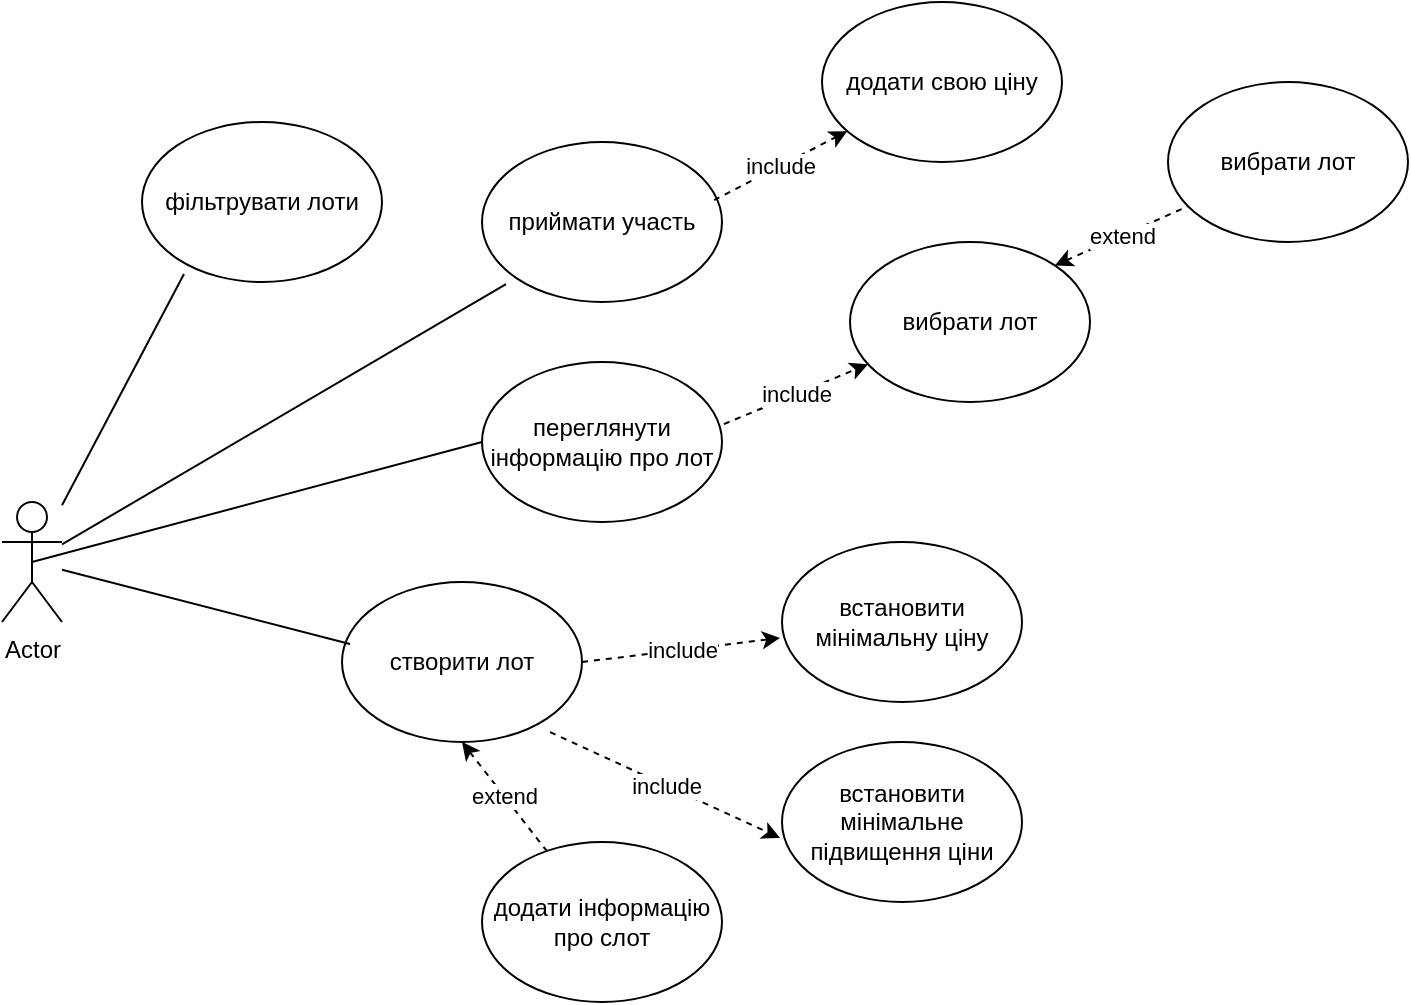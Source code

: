 <mxfile version="23.0.2" type="github">
  <diagram name="Сторінка-1" id="E9zWhSGrvhwnr94Sfmps">
    <mxGraphModel dx="992" dy="747" grid="1" gridSize="10" guides="1" tooltips="1" connect="1" arrows="1" fold="1" page="1" pageScale="1" pageWidth="827" pageHeight="1169" math="0" shadow="0">
      <root>
        <mxCell id="0" />
        <mxCell id="1" parent="0" />
        <mxCell id="yMxyKzQ8elcNPwjbgPWU-1" value="Actor" style="shape=umlActor;verticalLabelPosition=bottom;verticalAlign=top;html=1;outlineConnect=0;" vertex="1" parent="1">
          <mxGeometry x="100" y="320" width="30" height="60" as="geometry" />
        </mxCell>
        <mxCell id="yMxyKzQ8elcNPwjbgPWU-2" value="фільтрувати лоти" style="ellipse;whiteSpace=wrap;html=1;" vertex="1" parent="1">
          <mxGeometry x="170" y="130" width="120" height="80" as="geometry" />
        </mxCell>
        <mxCell id="yMxyKzQ8elcNPwjbgPWU-3" value="переглянути інформацію про лот" style="ellipse;whiteSpace=wrap;html=1;" vertex="1" parent="1">
          <mxGeometry x="340" y="250" width="120" height="80" as="geometry" />
        </mxCell>
        <mxCell id="yMxyKzQ8elcNPwjbgPWU-4" value="додати свою ціну" style="ellipse;whiteSpace=wrap;html=1;" vertex="1" parent="1">
          <mxGeometry x="510" y="70" width="120" height="80" as="geometry" />
        </mxCell>
        <mxCell id="yMxyKzQ8elcNPwjbgPWU-5" value="встановити мінімальну ціну" style="ellipse;whiteSpace=wrap;html=1;" vertex="1" parent="1">
          <mxGeometry x="490" y="340" width="120" height="80" as="geometry" />
        </mxCell>
        <mxCell id="yMxyKzQ8elcNPwjbgPWU-6" value="додати інформацію про слот" style="ellipse;whiteSpace=wrap;html=1;" vertex="1" parent="1">
          <mxGeometry x="340" y="490" width="120" height="80" as="geometry" />
        </mxCell>
        <mxCell id="yMxyKzQ8elcNPwjbgPWU-7" value="створити лот" style="ellipse;whiteSpace=wrap;html=1;" vertex="1" parent="1">
          <mxGeometry x="270" y="360" width="120" height="80" as="geometry" />
        </mxCell>
        <mxCell id="yMxyKzQ8elcNPwjbgPWU-8" value="приймати участь" style="ellipse;whiteSpace=wrap;html=1;" vertex="1" parent="1">
          <mxGeometry x="340" y="140" width="120" height="80" as="geometry" />
        </mxCell>
        <mxCell id="yMxyKzQ8elcNPwjbgPWU-9" value="" style="endArrow=none;html=1;rounded=0;entryX=0.175;entryY=0.95;entryDx=0;entryDy=0;entryPerimeter=0;" edge="1" parent="1" source="yMxyKzQ8elcNPwjbgPWU-1" target="yMxyKzQ8elcNPwjbgPWU-2">
          <mxGeometry width="50" height="50" relative="1" as="geometry">
            <mxPoint x="150" y="310" as="sourcePoint" />
            <mxPoint x="200" y="260" as="targetPoint" />
          </mxGeometry>
        </mxCell>
        <mxCell id="yMxyKzQ8elcNPwjbgPWU-10" value="" style="endArrow=none;html=1;rounded=0;entryX=0.1;entryY=0.888;entryDx=0;entryDy=0;entryPerimeter=0;" edge="1" parent="1" source="yMxyKzQ8elcNPwjbgPWU-1" target="yMxyKzQ8elcNPwjbgPWU-8">
          <mxGeometry width="50" height="50" relative="1" as="geometry">
            <mxPoint x="180" y="360" as="sourcePoint" />
            <mxPoint x="230" y="310" as="targetPoint" />
          </mxGeometry>
        </mxCell>
        <mxCell id="yMxyKzQ8elcNPwjbgPWU-11" value="" style="endArrow=none;html=1;rounded=0;exitX=0.5;exitY=0.5;exitDx=0;exitDy=0;exitPerimeter=0;entryX=0;entryY=0.5;entryDx=0;entryDy=0;" edge="1" parent="1" source="yMxyKzQ8elcNPwjbgPWU-1" target="yMxyKzQ8elcNPwjbgPWU-3">
          <mxGeometry width="50" height="50" relative="1" as="geometry">
            <mxPoint x="280" y="360" as="sourcePoint" />
            <mxPoint x="330" y="310" as="targetPoint" />
          </mxGeometry>
        </mxCell>
        <mxCell id="yMxyKzQ8elcNPwjbgPWU-16" value="include" style="endArrow=classic;dashed=1;html=1;rounded=0;startArrow=none;startFill=0;endFill=1;exitX=0.967;exitY=0.363;exitDx=0;exitDy=0;exitPerimeter=0;" edge="1" parent="1" source="yMxyKzQ8elcNPwjbgPWU-8" target="yMxyKzQ8elcNPwjbgPWU-4">
          <mxGeometry width="50" height="50" relative="1" as="geometry">
            <mxPoint x="670" y="180" as="sourcePoint" />
            <mxPoint x="540" y="160" as="targetPoint" />
          </mxGeometry>
        </mxCell>
        <mxCell id="yMxyKzQ8elcNPwjbgPWU-19" value="вибрати лот" style="ellipse;whiteSpace=wrap;html=1;" vertex="1" parent="1">
          <mxGeometry x="524" y="190" width="120" height="80" as="geometry" />
        </mxCell>
        <mxCell id="yMxyKzQ8elcNPwjbgPWU-20" value="include" style="endArrow=classic;dashed=1;html=1;rounded=0;startArrow=none;startFill=0;endFill=1;exitX=1.008;exitY=0.388;exitDx=0;exitDy=0;exitPerimeter=0;" edge="1" parent="1" target="yMxyKzQ8elcNPwjbgPWU-19" source="yMxyKzQ8elcNPwjbgPWU-3">
          <mxGeometry width="50" height="50" relative="1" as="geometry">
            <mxPoint x="470" y="289" as="sourcePoint" />
            <mxPoint x="554" y="280" as="targetPoint" />
          </mxGeometry>
        </mxCell>
        <mxCell id="yMxyKzQ8elcNPwjbgPWU-21" value="вибрати лот" style="ellipse;whiteSpace=wrap;html=1;" vertex="1" parent="1">
          <mxGeometry x="683" y="110" width="120" height="80" as="geometry" />
        </mxCell>
        <mxCell id="yMxyKzQ8elcNPwjbgPWU-22" value="extend" style="endArrow=none;dashed=1;html=1;rounded=0;startArrow=classic;startFill=1;endFill=0;exitX=1;exitY=0;exitDx=0;exitDy=0;" edge="1" parent="1" target="yMxyKzQ8elcNPwjbgPWU-21" source="yMxyKzQ8elcNPwjbgPWU-19">
          <mxGeometry width="50" height="50" relative="1" as="geometry">
            <mxPoint x="630" y="200" as="sourcePoint" />
            <mxPoint x="713" y="200" as="targetPoint" />
          </mxGeometry>
        </mxCell>
        <mxCell id="yMxyKzQ8elcNPwjbgPWU-23" value="" style="endArrow=none;html=1;rounded=0;entryX=0.033;entryY=0.388;entryDx=0;entryDy=0;entryPerimeter=0;" edge="1" parent="1" source="yMxyKzQ8elcNPwjbgPWU-1" target="yMxyKzQ8elcNPwjbgPWU-7">
          <mxGeometry width="50" height="50" relative="1" as="geometry">
            <mxPoint x="120" y="440" as="sourcePoint" />
            <mxPoint x="170" y="390" as="targetPoint" />
          </mxGeometry>
        </mxCell>
        <mxCell id="yMxyKzQ8elcNPwjbgPWU-24" value="include" style="endArrow=classic;dashed=1;html=1;rounded=0;startArrow=none;startFill=0;endFill=1;exitX=1;exitY=0.5;exitDx=0;exitDy=0;entryX=-0.008;entryY=0.6;entryDx=0;entryDy=0;entryPerimeter=0;" edge="1" parent="1" source="yMxyKzQ8elcNPwjbgPWU-7" target="yMxyKzQ8elcNPwjbgPWU-5">
          <mxGeometry width="50" height="50" relative="1" as="geometry">
            <mxPoint x="404" y="415" as="sourcePoint" />
            <mxPoint x="480" y="390" as="targetPoint" />
          </mxGeometry>
        </mxCell>
        <mxCell id="yMxyKzQ8elcNPwjbgPWU-25" value="встановити мінімальне підвищення ціни&lt;br&gt;" style="ellipse;whiteSpace=wrap;html=1;" vertex="1" parent="1">
          <mxGeometry x="490" y="440" width="120" height="80" as="geometry" />
        </mxCell>
        <mxCell id="yMxyKzQ8elcNPwjbgPWU-26" value="include" style="endArrow=classic;dashed=1;html=1;rounded=0;startArrow=none;startFill=0;endFill=1;exitX=0.867;exitY=0.938;exitDx=0;exitDy=0;entryX=-0.008;entryY=0.6;entryDx=0;entryDy=0;entryPerimeter=0;exitPerimeter=0;" edge="1" parent="1" target="yMxyKzQ8elcNPwjbgPWU-25" source="yMxyKzQ8elcNPwjbgPWU-7">
          <mxGeometry width="50" height="50" relative="1" as="geometry">
            <mxPoint x="380" y="500" as="sourcePoint" />
            <mxPoint x="470" y="490" as="targetPoint" />
          </mxGeometry>
        </mxCell>
        <mxCell id="yMxyKzQ8elcNPwjbgPWU-27" value="extend" style="endArrow=none;dashed=1;html=1;rounded=0;startArrow=classic;startFill=1;endFill=0;exitX=0.5;exitY=1;exitDx=0;exitDy=0;" edge="1" parent="1" source="yMxyKzQ8elcNPwjbgPWU-7" target="yMxyKzQ8elcNPwjbgPWU-6">
          <mxGeometry width="50" height="50" relative="1" as="geometry">
            <mxPoint x="347" y="520" as="sourcePoint" />
            <mxPoint x="414" y="490" as="targetPoint" />
          </mxGeometry>
        </mxCell>
      </root>
    </mxGraphModel>
  </diagram>
</mxfile>

